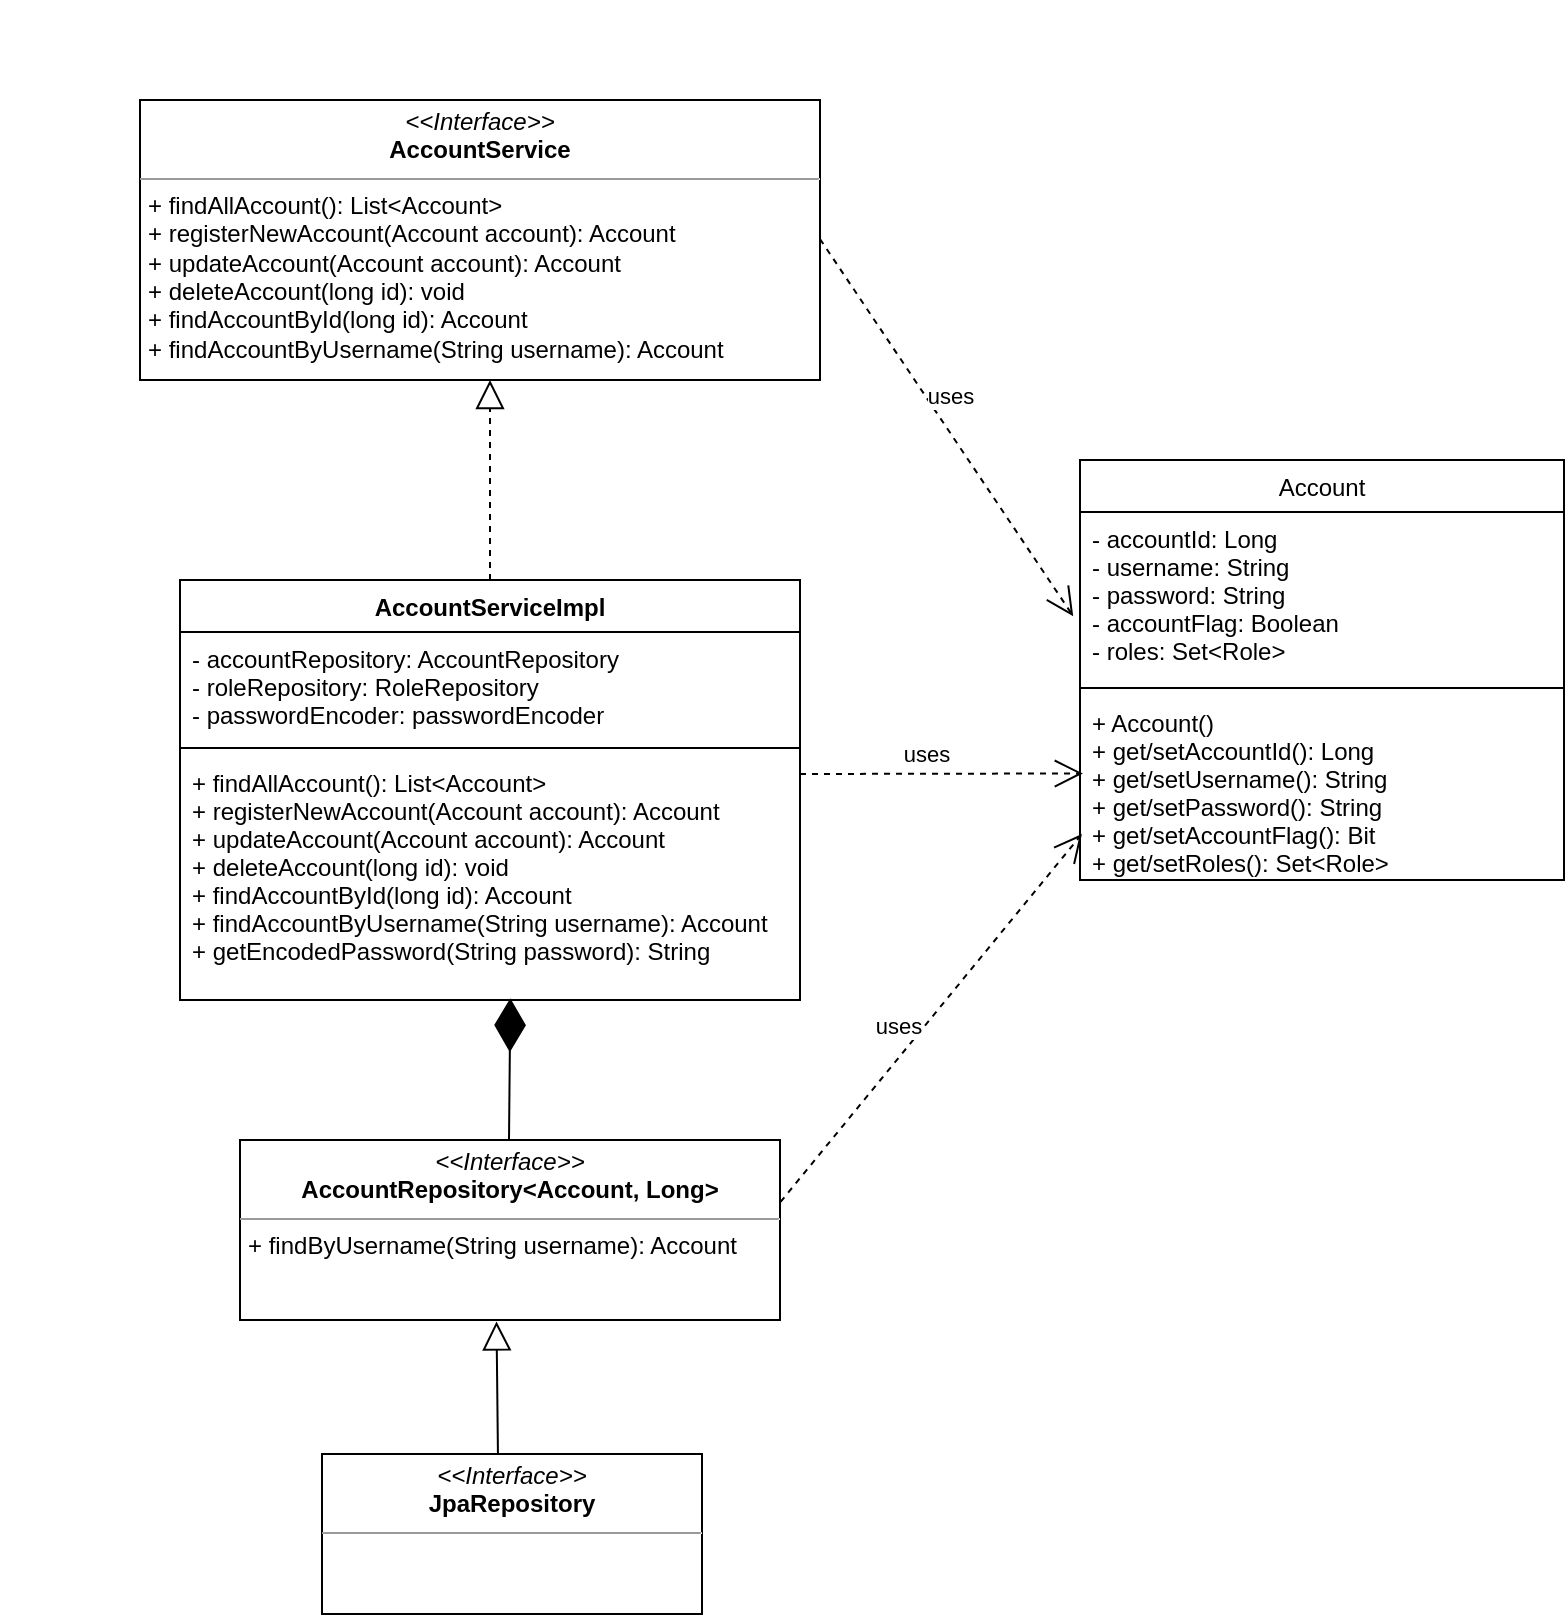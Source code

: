 <mxfile version="17.4.6" type="device" pages="4"><diagram id="C5RBs43oDa-KdzZeNtuy" name="Page-1"><mxGraphModel dx="1171" dy="437" grid="1" gridSize="10" guides="1" tooltips="1" connect="1" arrows="1" fold="1" page="1" pageScale="1" pageWidth="1169" pageHeight="827" math="0" shadow="0"><root><mxCell id="WIyWlLk6GJQsqaUBKTNV-0"/><mxCell id="WIyWlLk6GJQsqaUBKTNV-1" parent="WIyWlLk6GJQsqaUBKTNV-0"/><mxCell id="52B6z9H-R3tERImdVPZK-32" value="" style="group" parent="WIyWlLk6GJQsqaUBKTNV-1" vertex="1" connectable="0"><mxGeometry x="30" y="40" width="160" height="30" as="geometry"/></mxCell><mxCell id="52B6z9H-R3tERImdVPZK-39" value="Account" style="swimlane;fontStyle=0;align=center;verticalAlign=top;childLayout=stackLayout;horizontal=1;startSize=26;horizontalStack=0;resizeParent=1;resizeLast=0;collapsible=1;marginBottom=0;rounded=0;shadow=0;strokeWidth=1;" parent="WIyWlLk6GJQsqaUBKTNV-1" vertex="1"><mxGeometry x="570" y="270" width="242" height="210" as="geometry"><mxRectangle x="550" y="140" width="160" height="26" as="alternateBounds"/></mxGeometry></mxCell><mxCell id="52B6z9H-R3tERImdVPZK-40" value="- accountId: Long&#10;- username: String&#10;- password: String&#10;- accountFlag: Boolean&#10;- roles: Set&lt;Role&gt;" style="text;align=left;verticalAlign=top;spacingLeft=4;spacingRight=4;overflow=hidden;rotatable=0;points=[[0,0.5],[1,0.5]];portConstraint=eastwest;" parent="52B6z9H-R3tERImdVPZK-39" vertex="1"><mxGeometry y="26" width="242" height="84" as="geometry"/></mxCell><mxCell id="52B6z9H-R3tERImdVPZK-41" value="" style="line;html=1;strokeWidth=1;align=left;verticalAlign=middle;spacingTop=-1;spacingLeft=3;spacingRight=3;rotatable=0;labelPosition=right;points=[];portConstraint=eastwest;" parent="52B6z9H-R3tERImdVPZK-39" vertex="1"><mxGeometry y="110" width="242" height="8" as="geometry"/></mxCell><mxCell id="52B6z9H-R3tERImdVPZK-42" value="+ Account()&#10;+ get/setAccountId(): Long&#10;+ get/setUsername(): String&#10;+ get/setPassword(): String&#10;+ get/setAccountFlag(): Bit&#10;+ get/setRoles(): Set&lt;Role&gt;" style="text;align=left;verticalAlign=top;spacingLeft=4;spacingRight=4;overflow=hidden;rotatable=0;points=[[0,0.5],[1,0.5]];portConstraint=eastwest;" parent="52B6z9H-R3tERImdVPZK-39" vertex="1"><mxGeometry y="118" width="242" height="92" as="geometry"/></mxCell><mxCell id="VUlQuERvnDgIufdVNBw4-0" value="&lt;p style=&quot;margin:0px;margin-top:4px;text-align:center;&quot;&gt;&lt;i&gt;&amp;lt;&amp;lt;Interface&amp;gt;&amp;gt;&lt;/i&gt;&lt;br&gt;&lt;b&gt;JpaRepository&lt;/b&gt;&lt;/p&gt;&lt;hr size=&quot;1&quot;&gt;&lt;p style=&quot;margin:0px;margin-left:4px;&quot;&gt;&lt;br&gt;&lt;/p&gt;" style="verticalAlign=top;align=left;overflow=fill;fontSize=12;fontFamily=Helvetica;html=1;" parent="WIyWlLk6GJQsqaUBKTNV-1" vertex="1"><mxGeometry x="191" y="767" width="190" height="80" as="geometry"/></mxCell><mxCell id="VUlQuERvnDgIufdVNBw4-1" value="&lt;p style=&quot;margin:0px;margin-top:4px;text-align:center;&quot;&gt;&lt;i&gt;&amp;lt;&amp;lt;Interface&amp;gt;&amp;gt;&lt;/i&gt;&lt;br&gt;&lt;b&gt;AccountService&lt;/b&gt;&lt;/p&gt;&lt;hr size=&quot;1&quot;&gt;&lt;p style=&quot;margin:0px;margin-left:4px;&quot;&gt;&lt;span style=&quot;background-color: initial;&quot;&gt;+ findAllAccount(): List&amp;lt;Account&amp;gt;&lt;/span&gt;&lt;br&gt;&lt;/p&gt;&lt;p style=&quot;margin:0px;margin-left:4px;&quot;&gt;+ registerNewAccount(Account account): Account&lt;/p&gt;&lt;p style=&quot;margin:0px;margin-left:4px;&quot;&gt;+ updateAccount(Account account): Account&lt;/p&gt;&lt;p style=&quot;margin:0px;margin-left:4px;&quot;&gt;+ deleteAccount(long id): void&lt;/p&gt;&lt;p style=&quot;margin:0px;margin-left:4px;&quot;&gt;+ findAccountById(long id): Account&lt;/p&gt;&lt;p style=&quot;margin:0px;margin-left:4px;&quot;&gt;+ findAccountByUsername(String username): Account&lt;/p&gt;&lt;p style=&quot;margin:0px;margin-left:4px;&quot;&gt;&lt;br&gt;&lt;/p&gt;" style="verticalAlign=top;align=left;overflow=fill;fontSize=12;fontFamily=Helvetica;html=1;" parent="WIyWlLk6GJQsqaUBKTNV-1" vertex="1"><mxGeometry x="100" y="90" width="340" height="140" as="geometry"/></mxCell><mxCell id="VUlQuERvnDgIufdVNBw4-2" value="&lt;p style=&quot;margin:0px;margin-top:4px;text-align:center;&quot;&gt;&lt;i&gt;&amp;lt;&amp;lt;Interface&amp;gt;&amp;gt;&lt;/i&gt;&lt;br&gt;&lt;b&gt;AccountRepository&amp;lt;Account, Long&amp;gt;&lt;/b&gt;&lt;/p&gt;&lt;hr size=&quot;1&quot;&gt;&lt;p style=&quot;margin:0px;margin-left:4px;&quot;&gt;&lt;span style=&quot;background-color: initial;&quot;&gt;+ findByUsername(String username): Account&lt;/span&gt;&lt;/p&gt;" style="verticalAlign=top;align=left;overflow=fill;fontSize=12;fontFamily=Helvetica;html=1;" parent="WIyWlLk6GJQsqaUBKTNV-1" vertex="1"><mxGeometry x="150" y="610" width="270" height="90" as="geometry"/></mxCell><mxCell id="VUlQuERvnDgIufdVNBw4-3" value="AccountServiceImpl" style="swimlane;fontStyle=1;align=center;verticalAlign=top;childLayout=stackLayout;horizontal=1;startSize=26;horizontalStack=0;resizeParent=1;resizeParentMax=0;resizeLast=0;collapsible=1;marginBottom=0;" parent="WIyWlLk6GJQsqaUBKTNV-1" vertex="1"><mxGeometry x="120" y="330" width="310" height="210" as="geometry"/></mxCell><mxCell id="VUlQuERvnDgIufdVNBw4-4" value="- accountRepository: AccountRepository&#10;- roleRepository: RoleRepository&#10;- passwordEncoder: passwordEncoder" style="text;strokeColor=none;fillColor=none;align=left;verticalAlign=top;spacingLeft=4;spacingRight=4;overflow=hidden;rotatable=0;points=[[0,0.5],[1,0.5]];portConstraint=eastwest;" parent="VUlQuERvnDgIufdVNBw4-3" vertex="1"><mxGeometry y="26" width="310" height="54" as="geometry"/></mxCell><mxCell id="VUlQuERvnDgIufdVNBw4-5" value="" style="line;strokeWidth=1;fillColor=none;align=left;verticalAlign=middle;spacingTop=-1;spacingLeft=3;spacingRight=3;rotatable=0;labelPosition=right;points=[];portConstraint=eastwest;strokeColor=inherit;" parent="VUlQuERvnDgIufdVNBw4-3" vertex="1"><mxGeometry y="80" width="310" height="8" as="geometry"/></mxCell><mxCell id="VUlQuERvnDgIufdVNBw4-6" value="+ findAllAccount(): List&lt;Account&gt;&#10;+ registerNewAccount(Account account): Account&#10;+ updateAccount(Account account): Account&#10;+ deleteAccount(long id): void&#10;+ findAccountById(long id): Account&#10;+ findAccountByUsername(String username): Account&#10;+ getEncodedPassword(String password): String&#10;" style="text;strokeColor=none;fillColor=none;align=left;verticalAlign=top;spacingLeft=4;spacingRight=4;overflow=hidden;rotatable=0;points=[[0,0.5],[1,0.5]];portConstraint=eastwest;" parent="VUlQuERvnDgIufdVNBw4-3" vertex="1"><mxGeometry y="88" width="310" height="122" as="geometry"/></mxCell><mxCell id="VUlQuERvnDgIufdVNBw4-7" value="" style="endArrow=block;endFill=0;endSize=12;html=1;exitX=0.463;exitY=-0.002;exitDx=0;exitDy=0;exitPerimeter=0;entryX=0.475;entryY=1.008;entryDx=0;entryDy=0;entryPerimeter=0;" parent="WIyWlLk6GJQsqaUBKTNV-1" source="VUlQuERvnDgIufdVNBw4-0" target="VUlQuERvnDgIufdVNBw4-2" edge="1"><mxGeometry width="160" relative="1" as="geometry"><mxPoint x="820" y="570" as="sourcePoint"/><mxPoint x="240" y="730" as="targetPoint"/></mxGeometry></mxCell><mxCell id="VUlQuERvnDgIufdVNBw4-8" value="" style="endArrow=block;dashed=1;endFill=0;endSize=12;html=1;rounded=0;exitX=0.5;exitY=0;exitDx=0;exitDy=0;" parent="WIyWlLk6GJQsqaUBKTNV-1" source="VUlQuERvnDgIufdVNBw4-3" edge="1"><mxGeometry width="160" relative="1" as="geometry"><mxPoint x="434.29" y="280" as="sourcePoint"/><mxPoint x="275" y="230" as="targetPoint"/></mxGeometry></mxCell><mxCell id="VUlQuERvnDgIufdVNBw4-9" value="" style="endArrow=diamondThin;endFill=1;endSize=24;html=1;rounded=0;exitX=0.449;exitY=0.006;exitDx=0;exitDy=0;exitPerimeter=0;entryX=0.49;entryY=0.997;entryDx=0;entryDy=0;entryPerimeter=0;" parent="WIyWlLk6GJQsqaUBKTNV-1" edge="1"><mxGeometry width="160" relative="1" as="geometry"><mxPoint x="284.5" y="610" as="sourcePoint"/><mxPoint x="285.17" y="539.094" as="targetPoint"/></mxGeometry></mxCell><mxCell id="VUlQuERvnDgIufdVNBw4-10" value="uses" style="endArrow=open;endSize=12;dashed=1;html=1;rounded=0;entryX=-0.014;entryY=0.62;entryDx=0;entryDy=0;entryPerimeter=0;" parent="WIyWlLk6GJQsqaUBKTNV-1" target="52B6z9H-R3tERImdVPZK-40" edge="1"><mxGeometry x="-0.111" y="10" width="160" relative="1" as="geometry"><mxPoint x="440" y="159.5" as="sourcePoint"/><mxPoint x="520" y="159.5" as="targetPoint"/><mxPoint as="offset"/><Array as="points"><mxPoint x="440" y="159.5"/></Array></mxGeometry></mxCell><mxCell id="VUlQuERvnDgIufdVNBw4-13" value="uses" style="endArrow=open;endSize=12;dashed=1;html=1;rounded=0;entryX=0.006;entryY=0.421;entryDx=0;entryDy=0;entryPerimeter=0;" parent="WIyWlLk6GJQsqaUBKTNV-1" target="52B6z9H-R3tERImdVPZK-42" edge="1"><mxGeometry x="-0.111" y="10" width="160" relative="1" as="geometry"><mxPoint x="430" y="427" as="sourcePoint"/><mxPoint x="530" y="169.5" as="targetPoint"/><mxPoint as="offset"/><Array as="points"/></mxGeometry></mxCell><mxCell id="VUlQuERvnDgIufdVNBw4-14" value="uses" style="endArrow=open;endSize=12;dashed=1;html=1;rounded=0;entryX=0.004;entryY=0.75;entryDx=0;entryDy=0;entryPerimeter=0;exitX=1.001;exitY=0.344;exitDx=0;exitDy=0;exitPerimeter=0;" parent="WIyWlLk6GJQsqaUBKTNV-1" source="VUlQuERvnDgIufdVNBw4-2" target="52B6z9H-R3tERImdVPZK-42" edge="1"><mxGeometry x="-0.111" y="10" width="160" relative="1" as="geometry"><mxPoint x="440" y="437" as="sourcePoint"/><mxPoint x="581.452" y="436.732" as="targetPoint"/><mxPoint as="offset"/><Array as="points"/></mxGeometry></mxCell></root></mxGraphModel></diagram><diagram name="Page-1" id="UAFwS15ithYAjY_ya6MK"><mxGraphModel dx="1171" dy="437" grid="1" gridSize="10" guides="1" tooltips="1" connect="1" arrows="1" fold="1" page="1" pageScale="1" pageWidth="850" pageHeight="1100" math="0" shadow="0"><root><mxCell id="0"/><mxCell id="1" parent="0"/><mxCell id="WHzHseGLh_A5m2RlF6Sm-8" style="edgeStyle=orthogonalEdgeStyle;rounded=0;orthogonalLoop=1;jettySize=auto;html=1;entryX=0;entryY=0.5;entryDx=0;entryDy=0;endArrow=none;endFill=0;startArrow=none;startFill=0;exitX=0.5;exitY=0.5;exitDx=0;exitDy=0;exitPerimeter=0;" parent="1" source="WHzHseGLh_A5m2RlF6Sm-1" target="WHzHseGLh_A5m2RlF6Sm-5" edge="1"><mxGeometry relative="1" as="geometry"/></mxCell><mxCell id="WHzHseGLh_A5m2RlF6Sm-1" value="Admin" style="shape=umlActor;verticalLabelPosition=bottom;verticalAlign=top;html=1;outlineConnect=0;" parent="1" vertex="1"><mxGeometry x="170" y="240" width="30" height="60" as="geometry"/></mxCell><mxCell id="WHzHseGLh_A5m2RlF6Sm-7" style="edgeStyle=orthogonalEdgeStyle;rounded=0;orthogonalLoop=1;jettySize=auto;html=1;entryX=0.5;entryY=1;entryDx=0;entryDy=0;dashed=1;endArrow=open;endFill=0;" parent="1" source="WHzHseGLh_A5m2RlF6Sm-5" target="WHzHseGLh_A5m2RlF6Sm-6" edge="1"><mxGeometry relative="1" as="geometry"/></mxCell><mxCell id="WHzHseGLh_A5m2RlF6Sm-5" value="Material Details" style="ellipse;whiteSpace=wrap;html=1;" parent="1" vertex="1"><mxGeometry x="305" y="230" width="120" height="80" as="geometry"/></mxCell><mxCell id="WHzHseGLh_A5m2RlF6Sm-6" value="Login" style="ellipse;whiteSpace=wrap;html=1;" parent="1" vertex="1"><mxGeometry x="305" y="70" width="120" height="80" as="geometry"/></mxCell><mxCell id="WHzHseGLh_A5m2RlF6Sm-9" value="&amp;lt;&amp;lt;include&amp;gt;&amp;gt;" style="text;html=1;align=center;verticalAlign=middle;resizable=0;points=[];autosize=1;strokeColor=none;fillColor=none;" parent="1" vertex="1"><mxGeometry x="280" y="165" width="90" height="30" as="geometry"/></mxCell></root></mxGraphModel></diagram><diagram name="Page-2" id="JAdeTQ_HcVypDJj85uMM"><mxGraphModel dx="1171" dy="437" grid="1" gridSize="10" guides="1" tooltips="1" connect="1" arrows="1" fold="1" page="1" pageScale="1" pageWidth="850" pageHeight="1100" math="0" shadow="0"><root><mxCell id="0"/><mxCell id="1" parent="0"/><mxCell id="rzTIf1VFqOaKMdljYjgk-7" value="&lt;table border=&quot;1&quot; width=&quot;100%&quot; height=&quot;100%&quot; cellpadding=&quot;4&quot; style=&quot;width:100%;height:100%;border-collapse:collapse;&quot;&gt;&lt;tbody&gt;&lt;tr&gt;&lt;th align=&quot;center&quot;&gt;MaterialController&lt;/th&gt;&lt;/tr&gt;&lt;tr&gt;&lt;td&gt;--materialService:MaterialService&lt;/td&gt;&lt;/tr&gt;&lt;tr&gt;&lt;td&gt;&lt;br&gt;+getMaterialById():Material&lt;br&gt;&lt;br&gt;&lt;br&gt;&lt;/td&gt;&lt;/tr&gt;&lt;/tbody&gt;&lt;/table&gt;" style="text;html=1;strokeColor=none;fillColor=none;overflow=fill;" parent="1" vertex="1"><mxGeometry x="130" y="230" width="210" height="150" as="geometry"/></mxCell><mxCell id="rzTIf1VFqOaKMdljYjgk-8" value="&lt;table border=&quot;1&quot; width=&quot;100%&quot; height=&quot;100%&quot; cellpadding=&quot;4&quot; style=&quot;width:100%;height:100%;border-collapse:collapse;&quot;&gt;&lt;tbody&gt;&lt;tr&gt;&lt;th align=&quot;center&quot;&gt;&lt;span style=&quot;font-weight: normal;&quot;&gt;&amp;lt;&amp;lt;interface&amp;gt;&amp;gt;&lt;/span&gt;&lt;br&gt;MaterialService&lt;/th&gt;&lt;/tr&gt;&lt;tr&gt;&lt;td align=&quot;center&quot;&gt;&lt;br&gt;&lt;/td&gt;&lt;/tr&gt;&lt;tr&gt;&lt;td&gt;&lt;br&gt;+findMaterialById():Material&lt;br&gt;&lt;br&gt;&lt;/td&gt;&lt;/tr&gt;&lt;/tbody&gt;&lt;/table&gt;" style="text;html=1;strokeColor=none;fillColor=none;overflow=fill;" parent="1" vertex="1"><mxGeometry x="125" y="420" width="220" height="120" as="geometry"/></mxCell><mxCell id="rzTIf1VFqOaKMdljYjgk-18" style="edgeStyle=orthogonalEdgeStyle;rounded=0;orthogonalLoop=1;jettySize=auto;html=1;strokeWidth=1;startArrow=none;startFill=0;endArrow=block;endFill=0;endSize=11;dashed=1;" parent="1" source="rzTIf1VFqOaKMdljYjgk-10" target="rzTIf1VFqOaKMdljYjgk-8" edge="1"><mxGeometry relative="1" as="geometry"/></mxCell><mxCell id="rzTIf1VFqOaKMdljYjgk-10" value="&lt;table border=&quot;1&quot; width=&quot;100%&quot; height=&quot;100%&quot; cellpadding=&quot;4&quot; style=&quot;width:100%;height:100%;border-collapse:collapse;&quot;&gt;&lt;tbody&gt;&lt;tr&gt;&lt;th align=&quot;center&quot;&gt;&lt;br&gt;MaterialServiceImpl&lt;/th&gt;&lt;/tr&gt;&lt;tr&gt;&lt;td&gt;-materialRepository:MaterialRepository&lt;/td&gt;&lt;/tr&gt;&lt;tr&gt;&lt;td&gt;&lt;br&gt;+findMaterialById():Material&lt;br&gt;&lt;br&gt;&lt;/td&gt;&lt;/tr&gt;&lt;/tbody&gt;&lt;/table&gt;" style="text;html=1;strokeColor=none;fillColor=none;overflow=fill;" parent="1" vertex="1"><mxGeometry x="125" y="600" width="220" height="130" as="geometry"/></mxCell><mxCell id="rzTIf1VFqOaKMdljYjgk-15" value="&lt;span style=&quot;color: rgba(0, 0, 0, 0); font-family: monospace; font-size: 0px; text-align: start;&quot;&gt;%3CmxGraphModel%3E%3Croot%3E%3CmxCell%20id%3D%220%22%2F%3E%3CmxCell%20id%3D%221%22%20parent%3D%220%22%2F%3E%3CmxCell%20id%3D%222%22%20value%3D%22%22%20style%3D%22edgeStyle%3DorthogonalEdgeStyle%3Brounded%3D0%3BorthogonalLoop%3D1%3BjettySize%3Dauto%3Bhtml%3D1%3BstrokeWidth%3D2%3BstartArrow%3Dnone%3BstartFill%3D0%3BendArrow%3DdiamondThin%3BendFill%3D1%3BendSize%3D9%3B%22%20edge%3D%221%22%20parent%3D%221%22%3E%3CmxGeometry%20relative%3D%221%22%20as%3D%22geometry%22%3E%3CmxPoint%20x%3D%22240%22%20y%3D%22570%22%20as%3D%22sourcePoint%22%2F%3E%3CmxPoint%20x%3D%22240%22%20y%3D%22520%22%20as%3D%22targetPoint%22%2F%3E%3C%2FmxGeometry%3E%3C%2FmxCell%3E%3C%2Froot%3E%3C%2FmxGraphModel%3E&lt;/span&gt;&lt;span style=&quot;color: rgba(0, 0, 0, 0); font-family: monospace; font-size: 0px; text-align: start;&quot;&gt;%3CmxGraphModel%3E%3Croot%3E%3CmxCell%20id%3D%220%22%2F%3E%3CmxCell%20id%3D%221%22%20parent%3D%220%22%2F%3E%3CmxCell%20id%3D%222%22%20value%3D%22%22%20style%3D%22edgeStyle%3DorthogonalEdgeStyle%3Brounded%3D0%3BorthogonalLoop%3D1%3BjettySize%3Dauto%3Bhtml%3D1%3BstrokeWidth%3D2%3BstartArrow%3Dnone%3BstartFill%3D0%3BendArrow%3DdiamondThin%3BendFill%3D1%3BendSize%3D9%3B%22%20edge%3D%221%22%20parent%3D%221%22%3E%3CmxGeometry%20relative%3D%221%22%20as%3D%22geometry%22%3E%3CmxPoint%20x%3D%22240%22%20y%3D%22570%22%20as%3D%22sourcePoint%22%2F%3E%3CmxPoint%20x%3D%22240%22%20y%3D%22520%22%20as%3D%22targetPoint%22%2F%3E%3C%2FmxGeometry%3E%3C%2FmxCell%3E%3C%2Froot%3E%3C%2FmxGraphModel%3E&lt;/span&gt;" style="text;html=1;align=center;verticalAlign=middle;resizable=0;points=[];autosize=1;strokeColor=none;fillColor=none;" parent="1" vertex="1"><mxGeometry x="530" y="265" width="20" height="30" as="geometry"/></mxCell><mxCell id="rzTIf1VFqOaKMdljYjgk-16" value="" style="edgeStyle=orthogonalEdgeStyle;rounded=0;orthogonalLoop=1;jettySize=auto;html=1;strokeWidth=2;startArrow=none;startFill=0;endArrow=diamondThin;endFill=1;endSize=9;entryX=0.5;entryY=1;entryDx=0;entryDy=0;exitX=0.5;exitY=0;exitDx=0;exitDy=0;" parent="1" source="rzTIf1VFqOaKMdljYjgk-8" target="rzTIf1VFqOaKMdljYjgk-7" edge="1"><mxGeometry relative="1" as="geometry"><mxPoint x="490" y="380" as="sourcePoint"/><mxPoint x="260" y="540" as="targetPoint"/></mxGeometry></mxCell><mxCell id="rzTIf1VFqOaKMdljYjgk-29" style="edgeStyle=orthogonalEdgeStyle;rounded=0;orthogonalLoop=1;jettySize=auto;html=1;entryX=0.5;entryY=1;entryDx=0;entryDy=0;strokeWidth=1;startArrow=none;startFill=0;endArrow=diamondThin;endFill=1;endSize=11;" parent="1" source="rzTIf1VFqOaKMdljYjgk-28" target="rzTIf1VFqOaKMdljYjgk-10" edge="1"><mxGeometry relative="1" as="geometry"/></mxCell><mxCell id="rzTIf1VFqOaKMdljYjgk-28" value="&lt;table border=&quot;1&quot; width=&quot;100%&quot; height=&quot;100%&quot; cellpadding=&quot;4&quot; style=&quot;width:100%;height:100%;border-collapse:collapse;&quot;&gt;&lt;tbody&gt;&lt;tr&gt;&lt;th align=&quot;center&quot;&gt;&lt;span style=&quot;font-weight: normal;&quot;&gt;&amp;lt;&amp;lt;interface&amp;gt;&amp;gt;&lt;/span&gt;&lt;br&gt;MaterialRepository&lt;/th&gt;&lt;/tr&gt;&lt;tr&gt;&lt;td align=&quot;center&quot;&gt;&lt;br&gt;&lt;/td&gt;&lt;/tr&gt;&lt;tr&gt;&lt;td&gt;&lt;br&gt;&lt;/td&gt;&lt;/tr&gt;&lt;/tbody&gt;&lt;/table&gt;" style="text;html=1;strokeColor=none;fillColor=none;overflow=fill;" parent="1" vertex="1"><mxGeometry x="125" y="770" width="220" height="90" as="geometry"/></mxCell><mxCell id="rzTIf1VFqOaKMdljYjgk-33" value="&lt;table border=&quot;1&quot; width=&quot;100%&quot; height=&quot;100%&quot; cellpadding=&quot;4&quot; style=&quot;width:100%;height:100%;border-collapse:collapse;&quot;&gt;&lt;tbody&gt;&lt;tr&gt;&lt;th align=&quot;center&quot;&gt;Material&lt;/th&gt;&lt;/tr&gt;&lt;tr&gt;&lt;td&gt;- materialId: long&lt;br&gt;- materialCode: String&lt;br&gt;- materialName: String&lt;br&gt;- materialPrice: double&lt;br&gt;- materialExpiridate: date&lt;br&gt;- materialImage: String&lt;br&gt;- materialDescribe: String&lt;br&gt;- materialFlag: boolean&lt;br&gt;- materialUnit:String&lt;br&gt;- materialTypeId: long&lt;br&gt;- materialCustomerId: Long&lt;br&gt;&lt;br&gt;&lt;br&gt;&lt;/td&gt;&lt;/tr&gt;&lt;tr&gt;&lt;td&gt;+ get /setId():Long&lt;br&gt;+ get/setMaterialCode():String&lt;br&gt;+ get/setMaterialName(): String&lt;br&gt;+get/setMaterialPrice(): Double&lt;br&gt;+ get/setMaterialExpiridate(): date&lt;br&gt;+ get/setMaterialImage(): String&lt;br&gt;+ get/setMaterialDescrible(): String&lt;br&gt;+get/setMaterialFlag: Boolean&lt;br&gt;+get/setMaterialUnit: String&lt;br&gt;+ get/setMaterialTypeId: Long&lt;br&gt;+ get/setMaterialCustomerId: Long&lt;br&gt;&lt;br&gt;&lt;/td&gt;&lt;/tr&gt;&lt;/tbody&gt;&lt;/table&gt;" style="text;html=1;strokeColor=none;fillColor=none;overflow=fill;" parent="1" vertex="1"><mxGeometry x="425" y="490" width="210" height="440" as="geometry"/></mxCell><mxCell id="A42r0genwzj8woQkZ54s-3" value="&lt;table border=&quot;1&quot; width=&quot;100%&quot; height=&quot;100%&quot; cellpadding=&quot;4&quot; style=&quot;width:100%;height:100%;border-collapse:collapse;&quot;&gt;&lt;tbody&gt;&lt;tr&gt;&lt;th align=&quot;center&quot;&gt;MaterialTypeController&lt;/th&gt;&lt;/tr&gt;&lt;tr&gt;&lt;td&gt;--materialTypeService:MaterialTypeService&lt;/td&gt;&lt;/tr&gt;&lt;tr&gt;&lt;td&gt;+ getAllMaterialType(): List&amp;lt;MaterialType&amp;gt;&lt;br&gt;+ getMaterialById():Material&lt;br&gt;+ createMaterialType():void&lt;br&gt;+ editMaterialType():void&lt;br&gt;+ deleteMaterialType():void&lt;br&gt;&lt;br&gt;&lt;/td&gt;&lt;/tr&gt;&lt;/tbody&gt;&lt;/table&gt;" style="text;html=1;strokeColor=none;fillColor=none;overflow=fill;" parent="1" vertex="1"><mxGeometry x="1070" y="30" width="240" height="150" as="geometry"/></mxCell><mxCell id="A42r0genwzj8woQkZ54s-14" value="" style="edgeStyle=orthogonalEdgeStyle;rounded=0;orthogonalLoop=1;jettySize=auto;html=1;endArrow=diamondThin;endFill=1;endSize=12;" parent="1" source="A42r0genwzj8woQkZ54s-4" target="A42r0genwzj8woQkZ54s-3" edge="1"><mxGeometry relative="1" as="geometry"/></mxCell><mxCell id="A42r0genwzj8woQkZ54s-4" value="&lt;table border=&quot;1&quot; width=&quot;100%&quot; height=&quot;100%&quot; cellpadding=&quot;4&quot; style=&quot;width:100%;height:100%;border-collapse:collapse;&quot;&gt;&lt;tbody&gt;&lt;tr&gt;&lt;th align=&quot;center&quot;&gt;&lt;span style=&quot;font-weight: normal;&quot;&gt;&amp;lt;&amp;lt;interface&amp;gt;&amp;gt;&lt;/span&gt;&lt;br&gt;MaterialTypeService&lt;/th&gt;&lt;/tr&gt;&lt;tr&gt;&lt;td&gt;&lt;/td&gt;&lt;/tr&gt;&lt;tr&gt;&lt;td&gt;+ findAllMaterialType(): List&amp;lt;MaterialType&amp;gt;&lt;br&gt;+ findMaterialById():Material&lt;br&gt;+ saveMaterialType():void&lt;br&gt;+ deleteMaterialType():void&lt;br&gt;&lt;br&gt;&lt;/td&gt;&lt;/tr&gt;&lt;/tbody&gt;&lt;/table&gt;" style="text;html=1;strokeColor=none;fillColor=none;overflow=fill;" parent="1" vertex="1"><mxGeometry x="1065" y="220" width="250" height="140" as="geometry"/></mxCell><mxCell id="A42r0genwzj8woQkZ54s-15" style="edgeStyle=orthogonalEdgeStyle;rounded=0;orthogonalLoop=1;jettySize=auto;html=1;entryX=0.558;entryY=0.996;entryDx=0;entryDy=0;entryPerimeter=0;endArrow=block;endFill=0;endSize=12;dashed=1;" parent="1" source="A42r0genwzj8woQkZ54s-5" target="A42r0genwzj8woQkZ54s-4" edge="1"><mxGeometry relative="1" as="geometry"/></mxCell><mxCell id="A42r0genwzj8woQkZ54s-5" value="&lt;table border=&quot;1&quot; width=&quot;100%&quot; height=&quot;100%&quot; cellpadding=&quot;4&quot; style=&quot;width:100%;height:100%;border-collapse:collapse;&quot;&gt;&lt;tbody&gt;&lt;tr&gt;&lt;th align=&quot;center&quot;&gt;&lt;br&gt;MaterialTypeServiceImpl&lt;/th&gt;&lt;/tr&gt;&lt;tr&gt;&lt;td&gt;- materialTypeRepository: MaterialTypeRepository:&lt;/td&gt;&lt;/tr&gt;&lt;tr&gt;&lt;td&gt;+ findAllMaterialType(): List&amp;lt;MaterialType&amp;gt;&lt;br&gt;+ findMaterialById():Material&lt;br&gt;+ saveMaterialType():void&lt;br&gt;+ deleteMaterialType():void&lt;br&gt;&lt;br&gt;&lt;/td&gt;&lt;/tr&gt;&lt;/tbody&gt;&lt;/table&gt;" style="text;html=1;strokeColor=none;fillColor=none;overflow=fill;" parent="1" vertex="1"><mxGeometry x="1065" y="380" width="280" height="180" as="geometry"/></mxCell><mxCell id="A42r0genwzj8woQkZ54s-16" style="edgeStyle=orthogonalEdgeStyle;rounded=0;orthogonalLoop=1;jettySize=auto;html=1;entryX=0.5;entryY=1;entryDx=0;entryDy=0;endArrow=diamondThin;endFill=1;endSize=12;" parent="1" source="A42r0genwzj8woQkZ54s-6" target="A42r0genwzj8woQkZ54s-5" edge="1"><mxGeometry relative="1" as="geometry"/></mxCell><mxCell id="A42r0genwzj8woQkZ54s-6" value="&lt;table border=&quot;1&quot; width=&quot;100%&quot; height=&quot;100%&quot; cellpadding=&quot;4&quot; style=&quot;width:100%;height:100%;border-collapse:collapse;&quot;&gt;&lt;tbody&gt;&lt;tr&gt;&lt;th align=&quot;center&quot;&gt;&lt;span style=&quot;font-weight: normal;&quot;&gt;&amp;lt;&amp;lt;interface&amp;gt;&amp;gt;&lt;/span&gt;&lt;br&gt;MaterialTypeRepository&lt;/th&gt;&lt;/tr&gt;&lt;tr&gt;&lt;td align=&quot;center&quot;&gt;&lt;br&gt;&lt;/td&gt;&lt;/tr&gt;&lt;tr&gt;&lt;td&gt;&lt;br&gt;&lt;/td&gt;&lt;/tr&gt;&lt;/tbody&gt;&lt;/table&gt;" style="text;html=1;strokeColor=none;fillColor=none;overflow=fill;" parent="1" vertex="1"><mxGeometry x="1065" y="590" width="280" height="90" as="geometry"/></mxCell><mxCell id="A42r0genwzj8woQkZ54s-7" value="&lt;table border=&quot;1&quot; width=&quot;100%&quot; height=&quot;100%&quot; cellpadding=&quot;4&quot; style=&quot;width:100%;height:100%;border-collapse:collapse;&quot;&gt;&lt;tbody&gt;&lt;tr&gt;&lt;th align=&quot;center&quot;&gt;MaterialType&lt;/th&gt;&lt;/tr&gt;&lt;tr&gt;&lt;td&gt;- materialTypeId: long&lt;br&gt;- materialTypeName: String&lt;br&gt;&lt;br&gt;&lt;br&gt;&lt;br&gt;&lt;/td&gt;&lt;/tr&gt;&lt;tr&gt;&lt;td&gt;+ get /setId():Long&lt;br&gt;+ get/setMaterialTypeName():String&lt;br&gt;&lt;br&gt;&lt;/td&gt;&lt;/tr&gt;&lt;/tbody&gt;&lt;/table&gt;" style="text;html=1;strokeColor=none;fillColor=none;overflow=fill;" parent="1" vertex="1"><mxGeometry x="700" y="410" width="210" height="195" as="geometry"/></mxCell><mxCell id="A42r0genwzj8woQkZ54s-8" value="&lt;table border=&quot;1&quot; width=&quot;100%&quot; height=&quot;100%&quot; cellpadding=&quot;4&quot; style=&quot;width:100%;height:100%;border-collapse:collapse;&quot;&gt;&lt;tbody&gt;&lt;tr&gt;&lt;th align=&quot;center&quot;&gt;CustomerController&lt;/th&gt;&lt;/tr&gt;&lt;tr&gt;&lt;td&gt;- customerService:CustomerService&lt;/td&gt;&lt;/tr&gt;&lt;tr&gt;&lt;td&gt;+ getAllCustomer(): List&amp;lt;Customer&amp;gt;&lt;br&gt;+ getCustomerById():Material&lt;br&gt;+ createCustomer():void&lt;br&gt;+ editCustomer():void&lt;br&gt;+ deleteCustomer():void&lt;br&gt;&lt;br&gt;&lt;/td&gt;&lt;/tr&gt;&lt;/tbody&gt;&lt;/table&gt;" style="text;html=1;strokeColor=none;fillColor=none;overflow=fill;" parent="1" vertex="1"><mxGeometry x="1065" y="730" width="275" height="150" as="geometry"/></mxCell><mxCell id="A42r0genwzj8woQkZ54s-17" style="edgeStyle=orthogonalEdgeStyle;rounded=0;orthogonalLoop=1;jettySize=auto;html=1;endArrow=diamondThin;endFill=1;endSize=12;" parent="1" source="A42r0genwzj8woQkZ54s-10" target="A42r0genwzj8woQkZ54s-8" edge="1"><mxGeometry relative="1" as="geometry"/></mxCell><mxCell id="A42r0genwzj8woQkZ54s-10" value="&lt;table border=&quot;1&quot; width=&quot;100%&quot; height=&quot;100%&quot; cellpadding=&quot;4&quot; style=&quot;width:100%;height:100%;border-collapse:collapse;&quot;&gt;&lt;tbody&gt;&lt;tr&gt;&lt;th align=&quot;center&quot;&gt;&lt;span style=&quot;font-weight: normal;&quot;&gt;&amp;lt;&amp;lt;interface&amp;gt;&amp;gt;&lt;/span&gt;&lt;br&gt;CustomerService&lt;/th&gt;&lt;/tr&gt;&lt;tr&gt;&lt;td&gt;&lt;br&gt;&lt;/td&gt;&lt;/tr&gt;&lt;tr&gt;&lt;td&gt;+ findAllCustomer(): List&amp;lt;Customer&amp;gt;&lt;br&gt;+ findCustomerById():Material&lt;br&gt;+ saveCustomer():void&lt;br&gt;+ deleteCustomer():void&lt;br&gt;&lt;br&gt;&lt;/td&gt;&lt;/tr&gt;&lt;/tbody&gt;&lt;/table&gt;" style="text;html=1;strokeColor=none;fillColor=none;overflow=fill;" parent="1" vertex="1"><mxGeometry x="1065" y="910" width="275" height="150" as="geometry"/></mxCell><mxCell id="A42r0genwzj8woQkZ54s-19" style="edgeStyle=orthogonalEdgeStyle;rounded=0;orthogonalLoop=1;jettySize=auto;html=1;endArrow=block;endFill=0;endSize=12;dashed=1;" parent="1" source="A42r0genwzj8woQkZ54s-11" target="A42r0genwzj8woQkZ54s-10" edge="1"><mxGeometry relative="1" as="geometry"/></mxCell><mxCell id="A42r0genwzj8woQkZ54s-11" value="&lt;table border=&quot;1&quot; width=&quot;100%&quot; height=&quot;100%&quot; cellpadding=&quot;4&quot; style=&quot;width:100%;height:100%;border-collapse:collapse;&quot;&gt;&lt;tbody&gt;&lt;tr&gt;&lt;th align=&quot;center&quot;&gt;CustomerServiceImpl&lt;/th&gt;&lt;/tr&gt;&lt;tr&gt;&lt;td&gt;- customerRepository:CustomerRepositoty&lt;/td&gt;&lt;/tr&gt;&lt;tr&gt;&lt;td&gt;+ findAllCustomer(): List&amp;lt;Customer&amp;gt;&lt;br&gt;+ findCustomerById():Material&lt;br&gt;+ saveCustomer():void&lt;br&gt;+ deleteCustomer():void&lt;br&gt;&lt;br&gt;&lt;/td&gt;&lt;/tr&gt;&lt;/tbody&gt;&lt;/table&gt;" style="text;html=1;strokeColor=none;fillColor=none;overflow=fill;" parent="1" vertex="1"><mxGeometry x="1065" y="1110" width="275" height="150" as="geometry"/></mxCell><mxCell id="A42r0genwzj8woQkZ54s-18" style="edgeStyle=orthogonalEdgeStyle;rounded=0;orthogonalLoop=1;jettySize=auto;html=1;endArrow=diamondThin;endFill=1;endSize=12;" parent="1" source="A42r0genwzj8woQkZ54s-12" target="A42r0genwzj8woQkZ54s-11" edge="1"><mxGeometry relative="1" as="geometry"/></mxCell><mxCell id="A42r0genwzj8woQkZ54s-12" value="&lt;table border=&quot;1&quot; width=&quot;100%&quot; height=&quot;100%&quot; cellpadding=&quot;4&quot; style=&quot;width:100%;height:100%;border-collapse:collapse;&quot;&gt;&lt;tbody&gt;&lt;tr&gt;&lt;th align=&quot;center&quot;&gt;&lt;span style=&quot;font-weight: normal;&quot;&gt;&amp;lt;&amp;lt;interface&amp;gt;&amp;gt;&lt;/span&gt;&lt;br&gt;CustomerRepository&lt;/th&gt;&lt;/tr&gt;&lt;tr&gt;&lt;td align=&quot;center&quot;&gt;&lt;br&gt;&lt;/td&gt;&lt;/tr&gt;&lt;tr&gt;&lt;td&gt;&lt;br&gt;&lt;/td&gt;&lt;/tr&gt;&lt;/tbody&gt;&lt;/table&gt;" style="text;html=1;strokeColor=none;fillColor=none;overflow=fill;" parent="1" vertex="1"><mxGeometry x="1062.5" y="1310" width="280" height="90" as="geometry"/></mxCell><mxCell id="A42r0genwzj8woQkZ54s-13" value="&lt;table border=&quot;1&quot; width=&quot;100%&quot; height=&quot;100%&quot; cellpadding=&quot;4&quot; style=&quot;width:100%;height:100%;border-collapse:collapse;&quot;&gt;&lt;tbody&gt;&lt;tr&gt;&lt;th align=&quot;center&quot;&gt;Customer&lt;/th&gt;&lt;/tr&gt;&lt;tr&gt;&lt;td&gt;- materialId: long&lt;br&gt;- materialCode: String&lt;br&gt;- materialName: String&lt;br&gt;- materialPrice: double&lt;br&gt;- materialExpiridate: date&lt;br&gt;- materialImage: String&lt;br&gt;- materialDescribe: String&lt;br&gt;- materialFlag: boolean&lt;br&gt;- materialUnit:String&lt;br&gt;&lt;br&gt;&lt;br&gt;&lt;/td&gt;&lt;/tr&gt;&lt;tr&gt;&lt;td&gt;+ get /setId():Long&lt;br&gt;+ get/setMaterialCode():String&lt;br&gt;+ get/setMaterialName(): String&lt;br&gt;+get/setMaterialPrice(): Double&lt;br&gt;+ get/setMaterialExpiridate(): date&lt;br&gt;+ get/setMaterialImage(): String&lt;br&gt;+ get/setMaterialDescrible(): String&lt;br&gt;+get/setMaterialFlag: Boolean&lt;br&gt;+get/setMaterialUnit: String&lt;/td&gt;&lt;/tr&gt;&lt;/tbody&gt;&lt;/table&gt;" style="text;html=1;strokeColor=none;fillColor=none;overflow=fill;" parent="1" vertex="1"><mxGeometry x="720" y="755" width="210" height="355" as="geometry"/></mxCell><mxCell id="A42r0genwzj8woQkZ54s-21" value="" style="endArrow=open;html=1;rounded=0;dashed=1;endSize=12;exitX=1;exitY=0.75;exitDx=0;exitDy=0;endFill=0;" parent="1" source="rzTIf1VFqOaKMdljYjgk-8" target="rzTIf1VFqOaKMdljYjgk-33" edge="1"><mxGeometry width="50" height="50" relative="1" as="geometry"><mxPoint x="365" y="560" as="sourcePoint"/><mxPoint x="415" y="510" as="targetPoint"/></mxGeometry></mxCell><mxCell id="A42r0genwzj8woQkZ54s-23" value="" style="endArrow=open;html=1;rounded=0;dashed=1;endSize=12;exitX=1;exitY=0.5;exitDx=0;exitDy=0;entryX=0.005;entryY=0.404;entryDx=0;entryDy=0;entryPerimeter=0;endFill=0;" parent="1" source="rzTIf1VFqOaKMdljYjgk-10" target="rzTIf1VFqOaKMdljYjgk-33" edge="1"><mxGeometry width="50" height="50" relative="1" as="geometry"><mxPoint x="355" y="520" as="sourcePoint"/><mxPoint x="430" y="665" as="targetPoint"/></mxGeometry></mxCell><mxCell id="A42r0genwzj8woQkZ54s-24" value="" style="endArrow=open;html=1;rounded=0;dashed=1;endSize=12;exitX=1;exitY=0.5;exitDx=0;exitDy=0;endFill=0;" parent="1" source="rzTIf1VFqOaKMdljYjgk-28" target="rzTIf1VFqOaKMdljYjgk-33" edge="1"><mxGeometry width="50" height="50" relative="1" as="geometry"><mxPoint x="365" y="530" as="sourcePoint"/><mxPoint x="445" y="616.486" as="targetPoint"/></mxGeometry></mxCell><mxCell id="A42r0genwzj8woQkZ54s-26" value="" style="endArrow=open;html=1;rounded=0;dashed=1;endSize=12;endFill=0;entryX=1;entryY=0.25;entryDx=0;entryDy=0;" parent="1" target="A42r0genwzj8woQkZ54s-7" edge="1"><mxGeometry width="50" height="50" relative="1" as="geometry"><mxPoint x="1062.5" y="320" as="sourcePoint"/><mxPoint x="937.5" y="370" as="targetPoint"/></mxGeometry></mxCell><mxCell id="A42r0genwzj8woQkZ54s-27" value="" style="endArrow=open;html=1;rounded=0;dashed=1;endSize=12;exitX=-0.008;exitY=0.386;exitDx=0;exitDy=0;entryX=1;entryY=0.5;entryDx=0;entryDy=0;exitPerimeter=0;endFill=0;" parent="1" source="A42r0genwzj8woQkZ54s-5" target="A42r0genwzj8woQkZ54s-7" edge="1"><mxGeometry width="50" height="50" relative="1" as="geometry"><mxPoint x="375" y="540" as="sourcePoint"/><mxPoint x="850" y="610" as="targetPoint"/></mxGeometry></mxCell><mxCell id="A42r0genwzj8woQkZ54s-29" value="" style="endArrow=open;html=1;rounded=0;dashed=1;endSize=12;entryX=1;entryY=0.31;entryDx=0;entryDy=0;endFill=0;entryPerimeter=0;exitX=0;exitY=0.25;exitDx=0;exitDy=0;" parent="1" source="A42r0genwzj8woQkZ54s-10" target="A42r0genwzj8woQkZ54s-13" edge="1"><mxGeometry width="50" height="50" relative="1" as="geometry"><mxPoint x="1070" y="950" as="sourcePoint"/><mxPoint x="960" y="950" as="targetPoint"/></mxGeometry></mxCell><mxCell id="A42r0genwzj8woQkZ54s-31" value="" style="endArrow=open;html=1;rounded=0;dashed=1;endSize=12;entryX=1;entryY=0.5;entryDx=0;entryDy=0;endFill=0;exitX=-0.008;exitY=0.209;exitDx=0;exitDy=0;exitPerimeter=0;" parent="1" source="A42r0genwzj8woQkZ54s-11" target="A42r0genwzj8woQkZ54s-13" edge="1"><mxGeometry width="50" height="50" relative="1" as="geometry"><mxPoint x="1075" y="957.5" as="sourcePoint"/><mxPoint x="970" y="790.05" as="targetPoint"/></mxGeometry></mxCell><mxCell id="A42r0genwzj8woQkZ54s-33" value="" style="endArrow=open;html=1;rounded=0;dashed=1;endSize=12;exitX=0;exitY=0.25;exitDx=0;exitDy=0;endFill=0;" parent="1" source="A42r0genwzj8woQkZ54s-6" target="A42r0genwzj8woQkZ54s-7" edge="1"><mxGeometry width="50" height="50" relative="1" as="geometry"><mxPoint x="1072.76" y="459.48" as="sourcePoint"/><mxPoint x="920" y="517.5" as="targetPoint"/></mxGeometry></mxCell><mxCell id="A42r0genwzj8woQkZ54s-34" value="" style="endArrow=open;html=1;rounded=0;dashed=1;endSize=12;endFill=0;entryX=1;entryY=0.881;entryDx=0;entryDy=0;entryPerimeter=0;exitX=0;exitY=0.25;exitDx=0;exitDy=0;" parent="1" source="A42r0genwzj8woQkZ54s-12" target="A42r0genwzj8woQkZ54s-13" edge="1"><mxGeometry width="50" height="50" relative="1" as="geometry"><mxPoint x="1050" y="1310" as="sourcePoint"/><mxPoint x="940" y="942.5" as="targetPoint"/></mxGeometry></mxCell><mxCell id="A42r0genwzj8woQkZ54s-35" value="" style="endArrow=diamondThin;html=1;rounded=0;endSize=15;entryX=0;entryY=0.75;entryDx=0;entryDy=0;endFill=0;" parent="1" source="rzTIf1VFqOaKMdljYjgk-33" target="A42r0genwzj8woQkZ54s-7" edge="1"><mxGeometry width="50" height="50" relative="1" as="geometry"><mxPoint x="640" y="600" as="sourcePoint"/><mxPoint x="870" y="640" as="targetPoint"/></mxGeometry></mxCell><mxCell id="A42r0genwzj8woQkZ54s-36" value="" style="endArrow=diamondThin;html=1;rounded=0;endSize=13;endFill=0;exitX=0.999;exitY=0.726;exitDx=0;exitDy=0;exitPerimeter=0;" parent="1" source="rzTIf1VFqOaKMdljYjgk-33" edge="1"><mxGeometry width="50" height="50" relative="1" as="geometry"><mxPoint x="630" y="830" as="sourcePoint"/><mxPoint x="720" y="830" as="targetPoint"/></mxGeometry></mxCell></root></mxGraphModel></diagram><diagram name="Page-3" id="2sBaUgkawvFh-JWNaljF"><mxGraphModel dx="1171" dy="437" grid="1" gridSize="10" guides="1" tooltips="1" connect="1" arrows="1" fold="1" page="1" pageScale="1" pageWidth="850" pageHeight="1100" math="0" shadow="0"><root><mxCell id="0"/><mxCell id="1" parent="0"/><mxCell id="xnfuKZSdCHZ925dNRZv4-1" value="Admin" style="shape=umlActor;verticalLabelPosition=bottom;verticalAlign=top;html=1;outlineConnect=0;" parent="1" vertex="1"><mxGeometry x="90" y="50" width="40" height="60" as="geometry"/></mxCell><mxCell id="xnfuKZSdCHZ925dNRZv4-4" value="View" style="rounded=0;whiteSpace=wrap;html=1;" parent="1" vertex="1"><mxGeometry x="210" y="50" width="120" height="60" as="geometry"/></mxCell><mxCell id="xnfuKZSdCHZ925dNRZv4-5" value=": MaterialController" style="rounded=0;whiteSpace=wrap;html=1;" parent="1" vertex="1"><mxGeometry x="425" y="50" width="120" height="60" as="geometry"/></mxCell><mxCell id="xnfuKZSdCHZ925dNRZv4-6" value=": MaterialService" style="rounded=0;whiteSpace=wrap;html=1;" parent="1" vertex="1"><mxGeometry x="650" y="50" width="120" height="60" as="geometry"/></mxCell><mxCell id="xnfuKZSdCHZ925dNRZv4-7" value=": MaterialRepository" style="rounded=0;whiteSpace=wrap;html=1;" parent="1" vertex="1"><mxGeometry x="850" y="50" width="120" height="60" as="geometry"/></mxCell><mxCell id="xnfuKZSdCHZ925dNRZv4-8" value="Database" style="rounded=0;whiteSpace=wrap;html=1;" parent="1" vertex="1"><mxGeometry x="1040" y="50" width="120" height="60" as="geometry"/></mxCell><mxCell id="xnfuKZSdCHZ925dNRZv4-14" value="" style="endArrow=none;dashed=1;html=1;rounded=0;endSize=13;" parent="1" target="xnfuKZSdCHZ925dNRZv4-1" edge="1"><mxGeometry width="50" height="50" relative="1" as="geometry"><mxPoint x="110" y="851.6" as="sourcePoint"/><mxPoint x="480" y="250" as="targetPoint"/><Array as="points"/></mxGeometry></mxCell><mxCell id="xnfuKZSdCHZ925dNRZv4-15" value="" style="endArrow=none;dashed=1;html=1;rounded=0;endSize=13;entryX=0.5;entryY=1;entryDx=0;entryDy=0;startArrow=none;" parent="1" source="xnfuKZSdCHZ925dNRZv4-26" target="xnfuKZSdCHZ925dNRZv4-4" edge="1"><mxGeometry width="50" height="50" relative="1" as="geometry"><mxPoint x="270" y="850" as="sourcePoint"/><mxPoint x="120" y="120" as="targetPoint"/></mxGeometry></mxCell><mxCell id="xnfuKZSdCHZ925dNRZv4-16" value="" style="endArrow=none;dashed=1;html=1;rounded=0;endSize=13;entryX=0.5;entryY=1;entryDx=0;entryDy=0;startArrow=none;" parent="1" source="xnfuKZSdCHZ925dNRZv4-28" target="xnfuKZSdCHZ925dNRZv4-5" edge="1"><mxGeometry width="50" height="50" relative="1" as="geometry"><mxPoint x="490" y="850" as="sourcePoint"/><mxPoint x="130" y="130" as="targetPoint"/></mxGeometry></mxCell><mxCell id="xnfuKZSdCHZ925dNRZv4-17" value="" style="endArrow=none;dashed=1;html=1;rounded=0;endSize=13;entryX=0.5;entryY=1;entryDx=0;entryDy=0;startArrow=none;" parent="1" source="xnfuKZSdCHZ925dNRZv4-32" target="xnfuKZSdCHZ925dNRZv4-6" edge="1"><mxGeometry width="50" height="50" relative="1" as="geometry"><mxPoint x="710" y="840" as="sourcePoint"/><mxPoint x="720" y="120" as="targetPoint"/></mxGeometry></mxCell><mxCell id="xnfuKZSdCHZ925dNRZv4-18" value="" style="endArrow=none;dashed=1;html=1;rounded=0;endSize=13;startArrow=none;" parent="1" source="xnfuKZSdCHZ925dNRZv4-35" edge="1"><mxGeometry width="50" height="50" relative="1" as="geometry"><mxPoint x="920" y="850" as="sourcePoint"/><mxPoint x="925" y="110" as="targetPoint"/></mxGeometry></mxCell><mxCell id="xnfuKZSdCHZ925dNRZv4-19" value="" style="endArrow=none;dashed=1;html=1;rounded=0;endSize=13;startArrow=none;entryX=0.563;entryY=1.017;entryDx=0;entryDy=0;entryPerimeter=0;" parent="1" source="xnfuKZSdCHZ925dNRZv4-38" target="xnfuKZSdCHZ925dNRZv4-8" edge="1"><mxGeometry width="50" height="50" relative="1" as="geometry"><mxPoint x="1110" y="860" as="sourcePoint"/><mxPoint x="1105" y="120" as="targetPoint"/></mxGeometry></mxCell><mxCell id="xnfuKZSdCHZ925dNRZv4-24" value="" style="endArrow=blockThin;html=1;rounded=0;strokeWidth=1;endSize=13;endFill=1;" parent="1" target="xnfuKZSdCHZ925dNRZv4-26" edge="1"><mxGeometry width="50" height="50" relative="1" as="geometry"><mxPoint x="110" y="180" as="sourcePoint"/><mxPoint x="260" y="180" as="targetPoint"/></mxGeometry></mxCell><mxCell id="xnfuKZSdCHZ925dNRZv4-25" value="1.Select Material to view" style="text;html=1;align=center;verticalAlign=middle;resizable=0;points=[];autosize=1;strokeColor=none;fillColor=none;" parent="1" vertex="1"><mxGeometry x="115" y="150" width="150" height="30" as="geometry"/></mxCell><mxCell id="xnfuKZSdCHZ925dNRZv4-30" style="edgeStyle=orthogonalEdgeStyle;rounded=0;orthogonalLoop=1;jettySize=auto;html=1;strokeWidth=1;endArrow=blockThin;endFill=1;endSize=13;exitX=1.14;exitY=0.104;exitDx=0;exitDy=0;exitPerimeter=0;entryX=-0.12;entryY=0.024;entryDx=0;entryDy=0;entryPerimeter=0;" parent="1" source="xnfuKZSdCHZ925dNRZv4-26" target="xnfuKZSdCHZ925dNRZv4-28" edge="1"><mxGeometry relative="1" as="geometry"><mxPoint x="280" y="208" as="sourcePoint"/><mxPoint x="470" y="210" as="targetPoint"/></mxGeometry></mxCell><mxCell id="xnfuKZSdCHZ925dNRZv4-26" value="" style="html=1;points=[];perimeter=orthogonalPerimeter;" parent="1" vertex="1"><mxGeometry x="265" y="150" width="10" height="570" as="geometry"/></mxCell><mxCell id="xnfuKZSdCHZ925dNRZv4-27" value="" style="endArrow=none;dashed=1;html=1;rounded=0;endSize=13;entryX=0.5;entryY=1;entryDx=0;entryDy=0;" parent="1" target="xnfuKZSdCHZ925dNRZv4-26" edge="1"><mxGeometry width="50" height="50" relative="1" as="geometry"><mxPoint x="270" y="850" as="sourcePoint"/><mxPoint x="270" y="110" as="targetPoint"/></mxGeometry></mxCell><mxCell id="xnfuKZSdCHZ925dNRZv4-34" style="edgeStyle=orthogonalEdgeStyle;rounded=0;orthogonalLoop=1;jettySize=auto;html=1;strokeWidth=1;endArrow=blockThin;endFill=1;endSize=13;entryX=-0.14;entryY=0.043;entryDx=0;entryDy=0;entryPerimeter=0;" parent="1" target="xnfuKZSdCHZ925dNRZv4-32" edge="1"><mxGeometry relative="1" as="geometry"><mxPoint x="700" y="235" as="targetPoint"/><mxPoint x="490" y="235" as="sourcePoint"/></mxGeometry></mxCell><mxCell id="xnfuKZSdCHZ925dNRZv4-28" value="" style="html=1;points=[];perimeter=orthogonalPerimeter;" parent="1" vertex="1"><mxGeometry x="480" y="200" width="10" height="390" as="geometry"/></mxCell><mxCell id="xnfuKZSdCHZ925dNRZv4-29" value="" style="endArrow=none;dashed=1;html=1;rounded=0;endSize=13;entryX=0.5;entryY=1;entryDx=0;entryDy=0;" parent="1" target="xnfuKZSdCHZ925dNRZv4-28" edge="1"><mxGeometry width="50" height="50" relative="1" as="geometry"><mxPoint x="485" y="850" as="sourcePoint"/><mxPoint x="485" y="110" as="targetPoint"/></mxGeometry></mxCell><mxCell id="xnfuKZSdCHZ925dNRZv4-31" value="2.getMaterialById" style="text;html=1;align=center;verticalAlign=middle;resizable=0;points=[];autosize=1;strokeColor=none;fillColor=none;" parent="1" vertex="1"><mxGeometry x="320" y="175" width="120" height="30" as="geometry"/></mxCell><mxCell id="xnfuKZSdCHZ925dNRZv4-37" style="edgeStyle=orthogonalEdgeStyle;rounded=0;orthogonalLoop=1;jettySize=auto;html=1;strokeWidth=1;endArrow=blockThin;endFill=1;endSize=13;exitX=1.14;exitY=0.118;exitDx=0;exitDy=0;exitPerimeter=0;" parent="1" source="xnfuKZSdCHZ925dNRZv4-32" edge="1"><mxGeometry relative="1" as="geometry"><mxPoint x="920" y="261" as="targetPoint"/></mxGeometry></mxCell><mxCell id="xnfuKZSdCHZ925dNRZv4-32" value="" style="html=1;points=[];perimeter=orthogonalPerimeter;" parent="1" vertex="1"><mxGeometry x="705" y="220" width="10" height="350" as="geometry"/></mxCell><mxCell id="xnfuKZSdCHZ925dNRZv4-33" value="" style="endArrow=none;dashed=1;html=1;rounded=0;endSize=13;entryX=0.5;entryY=1;entryDx=0;entryDy=0;" parent="1" target="xnfuKZSdCHZ925dNRZv4-32" edge="1"><mxGeometry width="50" height="50" relative="1" as="geometry"><mxPoint x="710" y="840" as="sourcePoint"/><mxPoint x="710" y="110" as="targetPoint"/></mxGeometry></mxCell><mxCell id="xnfuKZSdCHZ925dNRZv4-40" style="edgeStyle=orthogonalEdgeStyle;rounded=0;orthogonalLoop=1;jettySize=auto;html=1;entryX=0.2;entryY=0.12;entryDx=0;entryDy=0;entryPerimeter=0;strokeWidth=1;endArrow=blockThin;endFill=1;endSize=13;exitX=1.32;exitY=0.14;exitDx=0;exitDy=0;exitPerimeter=0;" parent="1" source="xnfuKZSdCHZ925dNRZv4-35" target="xnfuKZSdCHZ925dNRZv4-38" edge="1"><mxGeometry relative="1" as="geometry"/></mxCell><mxCell id="xnfuKZSdCHZ925dNRZv4-35" value="" style="html=1;points=[];perimeter=orthogonalPerimeter;" parent="1" vertex="1"><mxGeometry x="920" y="240" width="10" height="290" as="geometry"/></mxCell><mxCell id="xnfuKZSdCHZ925dNRZv4-36" value="" style="endArrow=none;dashed=1;html=1;rounded=0;endSize=13;entryX=0.58;entryY=0.99;entryDx=0;entryDy=0;entryPerimeter=0;" parent="1" target="xnfuKZSdCHZ925dNRZv4-35" edge="1"><mxGeometry width="50" height="50" relative="1" as="geometry"><mxPoint x="926" y="860" as="sourcePoint"/><mxPoint x="919.6" y="109.4" as="targetPoint"/></mxGeometry></mxCell><mxCell id="xnfuKZSdCHZ925dNRZv4-38" value="" style="html=1;points=[];perimeter=orthogonalPerimeter;" parent="1" vertex="1"><mxGeometry x="1100" y="250" width="10" height="250" as="geometry"/></mxCell><mxCell id="xnfuKZSdCHZ925dNRZv4-39" value="" style="endArrow=none;dashed=1;html=1;rounded=0;endSize=13;entryX=0.583;entryY=1.03;entryDx=0;entryDy=0;entryPerimeter=0;" parent="1" target="xnfuKZSdCHZ925dNRZv4-38" edge="1"><mxGeometry width="50" height="50" relative="1" as="geometry"><mxPoint x="1110" y="860" as="sourcePoint"/><mxPoint x="1109.96" y="111.8" as="targetPoint"/></mxGeometry></mxCell><mxCell id="xnfuKZSdCHZ925dNRZv4-41" value="3.findMaterialById" style="text;html=1;align=center;verticalAlign=middle;resizable=0;points=[];autosize=1;strokeColor=none;fillColor=none;" parent="1" vertex="1"><mxGeometry x="530" y="205" width="120" height="30" as="geometry"/></mxCell><mxCell id="xnfuKZSdCHZ925dNRZv4-42" value="4.findMaterialById" style="text;html=1;align=center;verticalAlign=middle;resizable=0;points=[];autosize=1;strokeColor=none;fillColor=none;" parent="1" vertex="1"><mxGeometry x="760" y="230" width="120" height="30" as="geometry"/></mxCell><mxCell id="xnfuKZSdCHZ925dNRZv4-43" value="5.executeQuery()" style="text;html=1;align=center;verticalAlign=middle;resizable=0;points=[];autosize=1;strokeColor=none;fillColor=none;" parent="1" vertex="1"><mxGeometry x="960" y="245" width="120" height="30" as="geometry"/></mxCell><mxCell id="xnfuKZSdCHZ925dNRZv4-47" value="find material by Id" style="shape=umlFrame;whiteSpace=wrap;html=1;width=120;height=45;" parent="1" vertex="1"><mxGeometry x="70" y="295" width="1075" height="325" as="geometry"/></mxCell><mxCell id="xnfuKZSdCHZ925dNRZv4-52" value="" style="endArrow=none;dashed=1;html=1;rounded=0;strokeWidth=1;endSize=13;entryX=-0.04;entryY=0.26;entryDx=0;entryDy=0;entryPerimeter=0;startArrow=open;startFill=0;" parent="1" target="xnfuKZSdCHZ925dNRZv4-38" edge="1"><mxGeometry width="50" height="50" relative="1" as="geometry"><mxPoint x="930" y="315" as="sourcePoint"/><mxPoint x="940" y="420" as="targetPoint"/></mxGeometry></mxCell><mxCell id="xnfuKZSdCHZ925dNRZv4-53" value="" style="endArrow=none;dashed=1;html=1;rounded=0;strokeWidth=1;endSize=16;startArrow=open;startFill=0;" parent="1" edge="1"><mxGeometry width="50" height="50" relative="1" as="geometry"><mxPoint x="720" y="340" as="sourcePoint"/><mxPoint x="920" y="340" as="targetPoint"/></mxGeometry></mxCell><mxCell id="xnfuKZSdCHZ925dNRZv4-54" value="" style="endArrow=none;dashed=1;html=1;rounded=0;strokeWidth=1;endSize=13;startArrow=open;startFill=0;" parent="1" edge="1"><mxGeometry width="50" height="50" relative="1" as="geometry"><mxPoint x="490" y="360" as="sourcePoint"/><mxPoint x="700" y="360" as="targetPoint"/></mxGeometry></mxCell><mxCell id="xnfuKZSdCHZ925dNRZv4-55" value="" style="endArrow=none;dashed=1;html=1;rounded=0;strokeWidth=1;endSize=13;entryX=-0.04;entryY=0.26;entryDx=0;entryDy=0;entryPerimeter=0;exitX=1.22;exitY=0.414;exitDx=0;exitDy=0;exitPerimeter=0;startArrow=open;startFill=0;" parent="1" source="xnfuKZSdCHZ925dNRZv4-26" edge="1"><mxGeometry width="50" height="50" relative="1" as="geometry"><mxPoint x="310.4" y="384.5" as="sourcePoint"/><mxPoint x="480.0" y="384.5" as="targetPoint"/></mxGeometry></mxCell><mxCell id="xnfuKZSdCHZ925dNRZv4-56" value="" style="endArrow=none;dashed=1;html=1;rounded=0;strokeWidth=1;endSize=13;entryX=-0.04;entryY=0.26;entryDx=0;entryDy=0;entryPerimeter=0;startArrow=open;startFill=0;" parent="1" edge="1"><mxGeometry width="50" height="50" relative="1" as="geometry"><mxPoint x="930" y="420" as="sourcePoint"/><mxPoint x="1099.6" y="420" as="targetPoint"/></mxGeometry></mxCell><mxCell id="xnfuKZSdCHZ925dNRZv4-57" value="" style="endArrow=none;dashed=1;html=1;rounded=0;strokeWidth=1;endSize=13;startArrow=open;startFill=0;" parent="1" edge="1"><mxGeometry width="50" height="50" relative="1" as="geometry"><mxPoint x="715" y="460" as="sourcePoint"/><mxPoint x="915" y="460" as="targetPoint"/></mxGeometry></mxCell><mxCell id="xnfuKZSdCHZ925dNRZv4-58" value="" style="endArrow=none;dashed=1;html=1;rounded=0;strokeWidth=1;endSize=13;exitX=1.32;exitY=0.386;exitDx=0;exitDy=0;exitPerimeter=0;startArrow=open;startFill=0;" parent="1" edge="1"><mxGeometry width="50" height="50" relative="1" as="geometry"><mxPoint x="490.0" y="502.12" as="sourcePoint"/><mxPoint x="696.8" y="500" as="targetPoint"/></mxGeometry></mxCell><mxCell id="xnfuKZSdCHZ925dNRZv4-59" value="" style="endArrow=none;dashed=1;html=1;rounded=0;strokeWidth=1;endSize=13;entryX=-0.04;entryY=0.26;entryDx=0;entryDy=0;entryPerimeter=0;exitX=1.22;exitY=0.414;exitDx=0;exitDy=0;exitPerimeter=0;startArrow=open;startFill=0;" parent="1" edge="1"><mxGeometry width="50" height="50" relative="1" as="geometry"><mxPoint x="278.6" y="561.48" as="sourcePoint"/><mxPoint x="481.4" y="560" as="targetPoint"/></mxGeometry></mxCell><mxCell id="xnfuKZSdCHZ925dNRZv4-60" value="" style="endArrow=none;dashed=1;html=1;rounded=0;strokeWidth=1;endSize=13;startArrow=open;startFill=0;" parent="1" edge="1"><mxGeometry width="50" height="50" relative="1" as="geometry"><mxPoint x="110" y="650" as="sourcePoint"/><mxPoint x="260" y="650" as="targetPoint"/><Array as="points"><mxPoint x="210" y="650"/></Array></mxGeometry></mxCell><mxCell id="chU0-gUy9UmdwyylARNC-1" value="6.return null" style="text;html=1;align=center;verticalAlign=middle;resizable=0;points=[];autosize=1;strokeColor=none;fillColor=none;" parent="1" vertex="1"><mxGeometry x="960" y="290" width="90" height="30" as="geometry"/></mxCell><mxCell id="chU0-gUy9UmdwyylARNC-2" value="&lt;span style=&quot;color: rgb(0, 0, 0); font-family: Helvetica; font-size: 12px; font-style: normal; font-variant-ligatures: normal; font-variant-caps: normal; font-weight: 400; letter-spacing: normal; orphans: 2; text-align: center; text-indent: 0px; text-transform: none; widows: 2; word-spacing: 0px; -webkit-text-stroke-width: 0px; background-color: rgb(248, 249, 250); text-decoration-thickness: initial; text-decoration-style: initial; text-decoration-color: initial; float: none; display: inline !important;&quot;&gt;7.return null&lt;/span&gt;" style="text;whiteSpace=wrap;html=1;" parent="1" vertex="1"><mxGeometry x="780" y="310" width="100" height="40" as="geometry"/></mxCell><mxCell id="chU0-gUy9UmdwyylARNC-3" value="&lt;span style=&quot;color: rgb(0, 0, 0); font-family: Helvetica; font-size: 12px; font-style: normal; font-variant-ligatures: normal; font-variant-caps: normal; font-weight: 400; letter-spacing: normal; orphans: 2; text-align: center; text-indent: 0px; text-transform: none; widows: 2; word-spacing: 0px; -webkit-text-stroke-width: 0px; background-color: rgb(248, 249, 250); text-decoration-thickness: initial; text-decoration-style: initial; text-decoration-color: initial; float: none; display: inline !important;&quot;&gt;8.return null&lt;/span&gt;" style="text;whiteSpace=wrap;html=1;" parent="1" vertex="1"><mxGeometry x="540" y="330" width="100" height="40" as="geometry"/></mxCell><mxCell id="chU0-gUy9UmdwyylARNC-5" value="&lt;span style=&quot;color: rgb(0, 0, 0); font-family: Helvetica; font-size: 12px; font-style: normal; font-variant-ligatures: normal; font-variant-caps: normal; font-weight: 400; letter-spacing: normal; orphans: 2; text-align: center; text-indent: 0px; text-transform: none; widows: 2; word-spacing: 0px; -webkit-text-stroke-width: 0px; background-color: rgb(248, 249, 250); text-decoration-thickness: initial; text-decoration-style: initial; text-decoration-color: initial; float: none; display: inline !important;&quot;&gt;9.return not found view&lt;/span&gt;" style="text;whiteSpace=wrap;html=1;" parent="1" vertex="1"><mxGeometry x="320" y="350" width="100" height="40" as="geometry"/></mxCell><mxCell id="chU0-gUy9UmdwyylARNC-6" value="10.return result" style="text;html=1;align=center;verticalAlign=middle;resizable=0;points=[];autosize=1;strokeColor=none;fillColor=none;" parent="1" vertex="1"><mxGeometry x="940" y="385" width="100" height="30" as="geometry"/></mxCell><mxCell id="chU0-gUy9UmdwyylARNC-7" value="&lt;span style=&quot;color: rgb(0, 0, 0); font-family: Helvetica; font-size: 12px; font-style: normal; font-variant-ligatures: normal; font-variant-caps: normal; font-weight: 400; letter-spacing: normal; orphans: 2; text-align: center; text-indent: 0px; text-transform: none; widows: 2; word-spacing: 0px; -webkit-text-stroke-width: 0px; background-color: rgb(248, 249, 250); text-decoration-thickness: initial; text-decoration-style: initial; text-decoration-color: initial; float: none; display: inline !important;&quot;&gt;11.return result&lt;/span&gt;" style="text;whiteSpace=wrap;html=1;" parent="1" vertex="1"><mxGeometry x="765" y="430" width="110" height="40" as="geometry"/></mxCell><mxCell id="chU0-gUy9UmdwyylARNC-8" value="&lt;span style=&quot;color: rgb(0, 0, 0); font-family: Helvetica; font-size: 12px; font-style: normal; font-variant-ligatures: normal; font-variant-caps: normal; font-weight: 400; letter-spacing: normal; orphans: 2; text-align: center; text-indent: 0px; text-transform: none; widows: 2; word-spacing: 0px; -webkit-text-stroke-width: 0px; background-color: rgb(248, 249, 250); text-decoration-thickness: initial; text-decoration-style: initial; text-decoration-color: initial; float: none; display: inline !important;&quot;&gt;12.return result&lt;/span&gt;" style="text;whiteSpace=wrap;html=1;" parent="1" vertex="1"><mxGeometry x="540" y="470" width="110" height="40" as="geometry"/></mxCell><mxCell id="chU0-gUy9UmdwyylARNC-9" value="&lt;span style=&quot;color: rgb(0, 0, 0); font-family: Helvetica; font-size: 12px; font-style: normal; font-variant-ligatures: normal; font-variant-caps: normal; font-weight: 400; letter-spacing: normal; orphans: 2; text-align: center; text-indent: 0px; text-transform: none; widows: 2; word-spacing: 0px; -webkit-text-stroke-width: 0px; background-color: rgb(248, 249, 250); text-decoration-thickness: initial; text-decoration-style: initial; text-decoration-color: initial; float: none; display: inline !important;&quot;&gt;13.return view&lt;/span&gt;" style="text;whiteSpace=wrap;html=1;" parent="1" vertex="1"><mxGeometry x="340" y="520" width="110" height="40" as="geometry"/></mxCell><mxCell id="chU0-gUy9UmdwyylARNC-10" value="&lt;span style=&quot;color: rgb(0, 0, 0); font-family: Helvetica; font-size: 12px; font-style: normal; font-variant-ligatures: normal; font-variant-caps: normal; font-weight: 400; letter-spacing: normal; orphans: 2; text-align: center; text-indent: 0px; text-transform: none; widows: 2; word-spacing: 0px; -webkit-text-stroke-width: 0px; background-color: rgb(248, 249, 250); text-decoration-thickness: initial; text-decoration-style: initial; text-decoration-color: initial; float: none; display: inline !important;&quot;&gt;14. Display view&lt;/span&gt;" style="text;whiteSpace=wrap;html=1;" parent="1" vertex="1"><mxGeometry x="135" y="620" width="110" height="40" as="geometry"/></mxCell></root></mxGraphModel></diagram></mxfile>